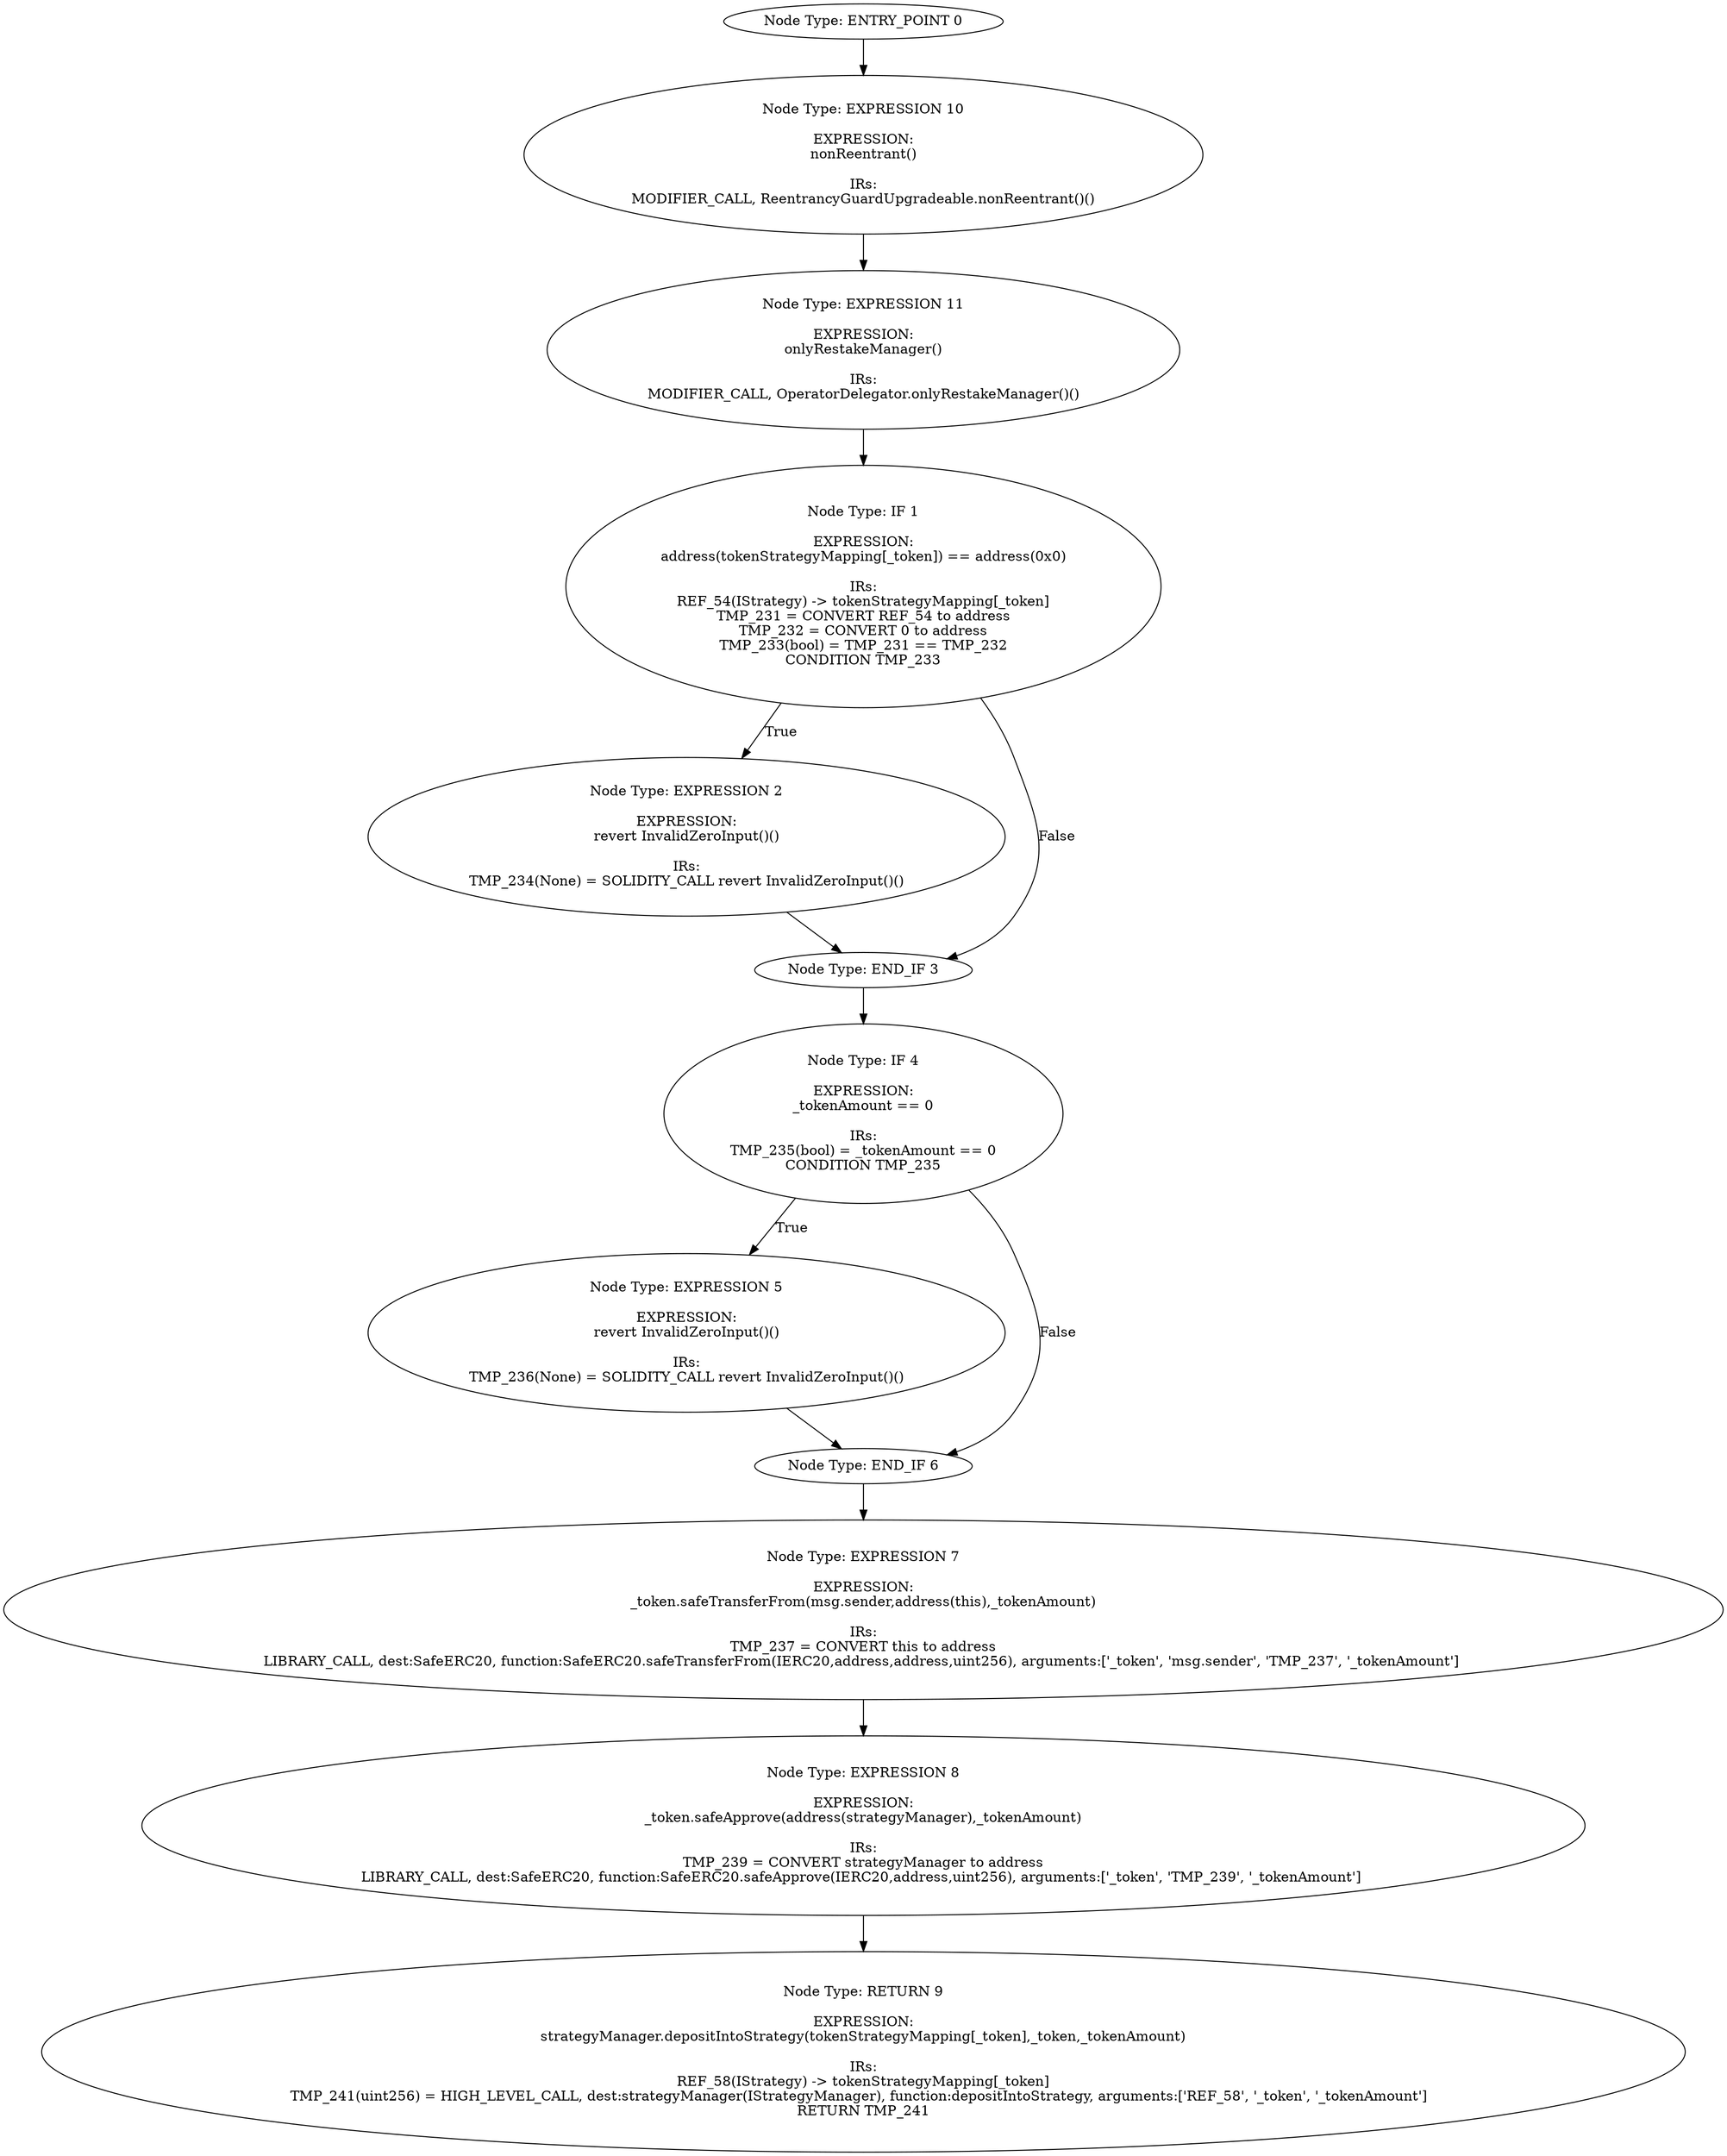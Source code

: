 digraph{
0[label="Node Type: ENTRY_POINT 0
"];
0->10;
1[label="Node Type: IF 1

EXPRESSION:
address(tokenStrategyMapping[_token]) == address(0x0)

IRs:
REF_54(IStrategy) -> tokenStrategyMapping[_token]
TMP_231 = CONVERT REF_54 to address
TMP_232 = CONVERT 0 to address
TMP_233(bool) = TMP_231 == TMP_232
CONDITION TMP_233"];
1->2[label="True"];
1->3[label="False"];
2[label="Node Type: EXPRESSION 2

EXPRESSION:
revert InvalidZeroInput()()

IRs:
TMP_234(None) = SOLIDITY_CALL revert InvalidZeroInput()()"];
2->3;
3[label="Node Type: END_IF 3
"];
3->4;
4[label="Node Type: IF 4

EXPRESSION:
_tokenAmount == 0

IRs:
TMP_235(bool) = _tokenAmount == 0
CONDITION TMP_235"];
4->5[label="True"];
4->6[label="False"];
5[label="Node Type: EXPRESSION 5

EXPRESSION:
revert InvalidZeroInput()()

IRs:
TMP_236(None) = SOLIDITY_CALL revert InvalidZeroInput()()"];
5->6;
6[label="Node Type: END_IF 6
"];
6->7;
7[label="Node Type: EXPRESSION 7

EXPRESSION:
_token.safeTransferFrom(msg.sender,address(this),_tokenAmount)

IRs:
TMP_237 = CONVERT this to address
LIBRARY_CALL, dest:SafeERC20, function:SafeERC20.safeTransferFrom(IERC20,address,address,uint256), arguments:['_token', 'msg.sender', 'TMP_237', '_tokenAmount'] "];
7->8;
8[label="Node Type: EXPRESSION 8

EXPRESSION:
_token.safeApprove(address(strategyManager),_tokenAmount)

IRs:
TMP_239 = CONVERT strategyManager to address
LIBRARY_CALL, dest:SafeERC20, function:SafeERC20.safeApprove(IERC20,address,uint256), arguments:['_token', 'TMP_239', '_tokenAmount'] "];
8->9;
9[label="Node Type: RETURN 9

EXPRESSION:
strategyManager.depositIntoStrategy(tokenStrategyMapping[_token],_token,_tokenAmount)

IRs:
REF_58(IStrategy) -> tokenStrategyMapping[_token]
TMP_241(uint256) = HIGH_LEVEL_CALL, dest:strategyManager(IStrategyManager), function:depositIntoStrategy, arguments:['REF_58', '_token', '_tokenAmount']  
RETURN TMP_241"];
10[label="Node Type: EXPRESSION 10

EXPRESSION:
nonReentrant()

IRs:
MODIFIER_CALL, ReentrancyGuardUpgradeable.nonReentrant()()"];
10->11;
11[label="Node Type: EXPRESSION 11

EXPRESSION:
onlyRestakeManager()

IRs:
MODIFIER_CALL, OperatorDelegator.onlyRestakeManager()()"];
11->1;
}
